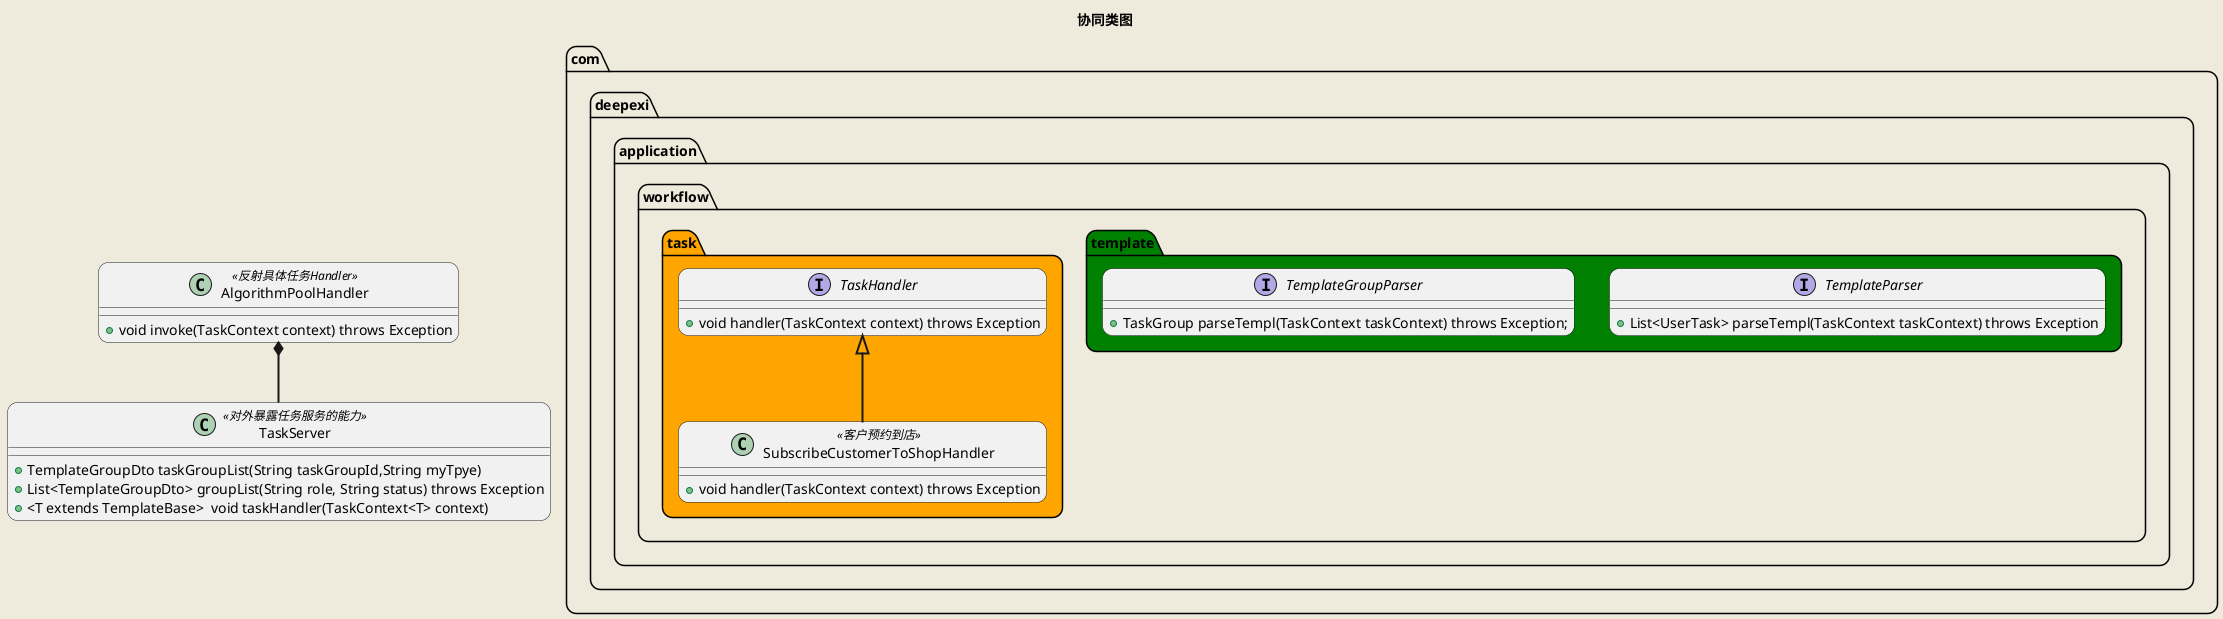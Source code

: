 @startuml

title 协同类图

'skinparam packageStyle rect
skinparam backgroundColor #EEEBDC
skinparam roundcorner 20
skinparam sequenceArrowThickness 2
'skinparam handwritten true

class TaskServer<<对外暴露任务服务的能力>> {
    +TemplateGroupDto taskGroupList(String taskGroupId,String myTpye)
    +List<TemplateGroupDto> groupList(String role, String status) throws Exception
    +<T extends TemplateBase>  void taskHandler(TaskContext<T> context)
}

class AlgorithmPoolHandler<<反射具体任务Handler>> {
    +void invoke(TaskContext context) throws Exception
}

AlgorithmPoolHandler *--TaskServer

namespace com.deepexi.application.workflow.template #green {
    interface TemplateParser {
        +List<UserTask> parseTempl(TaskContext taskContext) throws Exception
    }

    interface TemplateGroupParser {
        +TaskGroup parseTempl(TaskContext taskContext) throws Exception;
    }
}

namespace com.deepexi.application.workflow.task #orange {
    interface TaskHandler {
        +void handler(TaskContext context) throws Exception
    }

    class SubscribeCustomerToShopHandler<<客户预约到店>> {
        +void handler(TaskContext context) throws Exception
    }

    TaskHandler <|-- SubscribeCustomerToShopHandler

}

@enduml